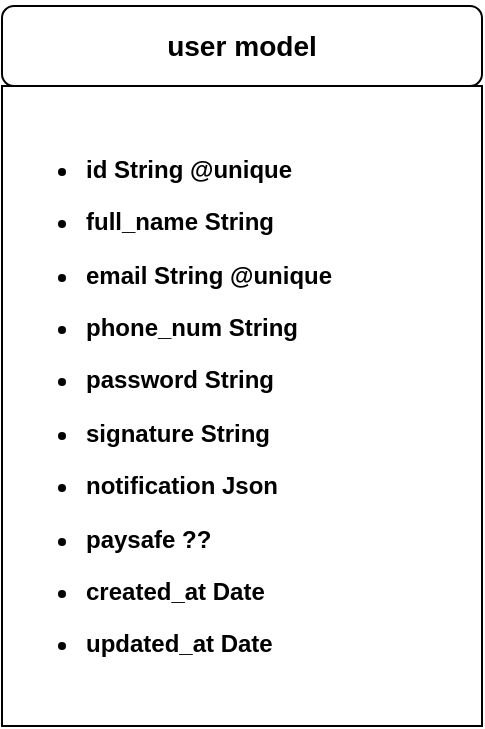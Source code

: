 <mxfile version="24.8.4">
  <diagram name="garantie WIM" id="I1-BKpGgBZhrRX93OD_R">
    <mxGraphModel dx="2880" dy="1186" grid="1" gridSize="10" guides="1" tooltips="1" connect="1" arrows="1" fold="1" page="1" pageScale="1" pageWidth="850" pageHeight="1100" math="0" shadow="0">
      <root>
        <mxCell id="0" />
        <mxCell id="1" parent="0" />
        <mxCell id="3KdDPt9_6udBDojBiGqd-4" value="&lt;h4&gt;&lt;/h4&gt;&lt;h2&gt;&lt;/h2&gt;&lt;h4&gt;&lt;/h4&gt;&lt;h4&gt;&lt;/h4&gt;&lt;h5&gt;&lt;/h5&gt;&lt;h3&gt;&lt;/h3&gt;&lt;h4&gt;&lt;ul&gt;&lt;li&gt;id String @unique&lt;/li&gt;&lt;/ul&gt;&lt;ul&gt;&lt;li&gt;full_name String&lt;/li&gt;&lt;/ul&gt;&lt;ul&gt;&lt;li&gt;email String @unique&lt;/li&gt;&lt;/ul&gt;&lt;ul&gt;&lt;li&gt;phone_num String&lt;/li&gt;&lt;/ul&gt;&lt;ul&gt;&lt;li&gt;password String&lt;/li&gt;&lt;/ul&gt;&lt;ul&gt;&lt;li&gt;signature String&lt;/li&gt;&lt;/ul&gt;&lt;ul&gt;&lt;li&gt;notification Json&lt;/li&gt;&lt;/ul&gt;&lt;ul&gt;&lt;li&gt;paysafe ??&lt;/li&gt;&lt;/ul&gt;&lt;ul&gt;&lt;li&gt;created_at Date&lt;/li&gt;&lt;/ul&gt;&lt;ul&gt;&lt;li&gt;updated_at Date&lt;/li&gt;&lt;/ul&gt;&lt;/h4&gt;" style="rounded=0;whiteSpace=wrap;html=1;align=left;" vertex="1" parent="1">
          <mxGeometry x="40" y="80" width="240" height="320" as="geometry" />
        </mxCell>
        <mxCell id="3KdDPt9_6udBDojBiGqd-5" value="&lt;h3&gt;user model&lt;/h3&gt;" style="rounded=1;whiteSpace=wrap;html=1;" vertex="1" parent="1">
          <mxGeometry x="40" y="40" width="240" height="40" as="geometry" />
        </mxCell>
      </root>
    </mxGraphModel>
  </diagram>
</mxfile>
